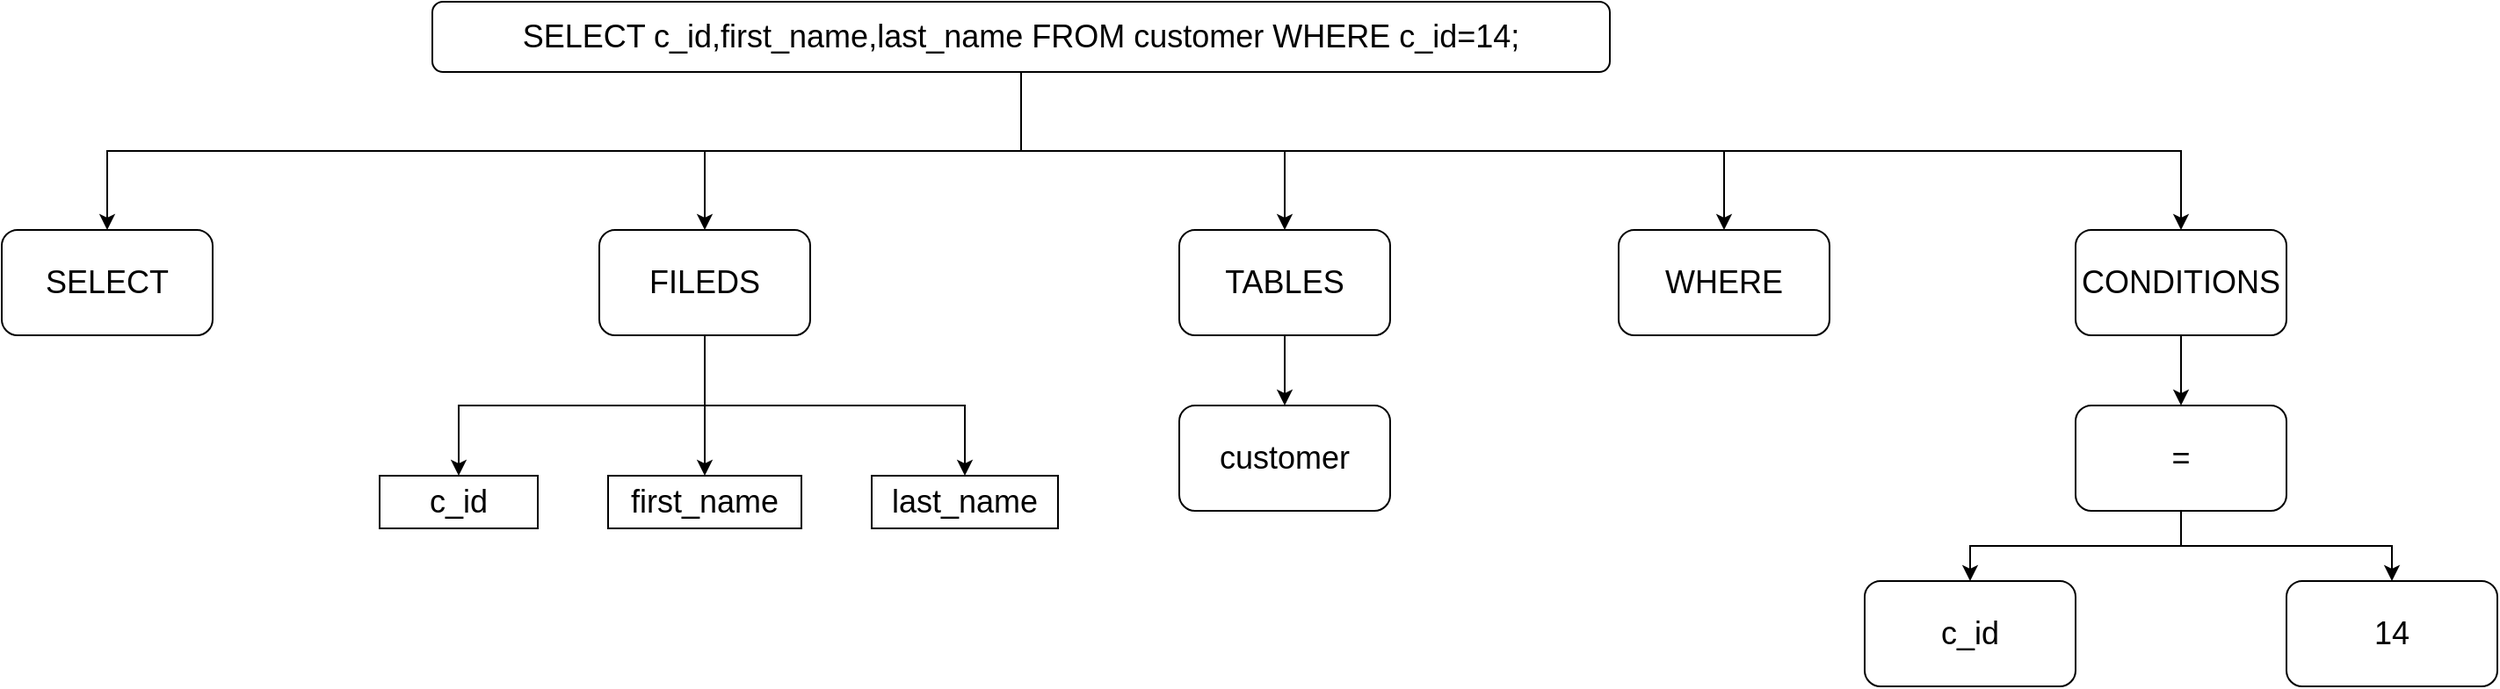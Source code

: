 <mxfile version="20.3.7" type="github">
  <diagram id="C5RBs43oDa-KdzZeNtuy" name="Page-1">
    <mxGraphModel dx="2500" dy="945" grid="1" gridSize="10" guides="1" tooltips="1" connect="1" arrows="1" fold="1" page="1" pageScale="1" pageWidth="827" pageHeight="1169" math="0" shadow="0">
      <root>
        <mxCell id="WIyWlLk6GJQsqaUBKTNV-0" />
        <mxCell id="WIyWlLk6GJQsqaUBKTNV-1" parent="WIyWlLk6GJQsqaUBKTNV-0" />
        <mxCell id="3yZ3-9LjBpI8zoQUl_OY-42" style="edgeStyle=orthogonalEdgeStyle;rounded=0;orthogonalLoop=1;jettySize=auto;html=1;exitX=0.5;exitY=1;exitDx=0;exitDy=0;fontSize=18;" edge="1" parent="WIyWlLk6GJQsqaUBKTNV-1" source="3yZ3-9LjBpI8zoQUl_OY-35" target="3yZ3-9LjBpI8zoQUl_OY-38">
          <mxGeometry relative="1" as="geometry" />
        </mxCell>
        <mxCell id="3yZ3-9LjBpI8zoQUl_OY-43" style="edgeStyle=orthogonalEdgeStyle;rounded=0;orthogonalLoop=1;jettySize=auto;html=1;exitX=0.5;exitY=1;exitDx=0;exitDy=0;fontSize=18;" edge="1" parent="WIyWlLk6GJQsqaUBKTNV-1" source="3yZ3-9LjBpI8zoQUl_OY-35" target="3yZ3-9LjBpI8zoQUl_OY-39">
          <mxGeometry relative="1" as="geometry" />
        </mxCell>
        <mxCell id="3yZ3-9LjBpI8zoQUl_OY-44" style="edgeStyle=orthogonalEdgeStyle;rounded=0;orthogonalLoop=1;jettySize=auto;html=1;exitX=0.5;exitY=1;exitDx=0;exitDy=0;fontSize=18;" edge="1" parent="WIyWlLk6GJQsqaUBKTNV-1" source="3yZ3-9LjBpI8zoQUl_OY-35" target="3yZ3-9LjBpI8zoQUl_OY-40">
          <mxGeometry relative="1" as="geometry" />
        </mxCell>
        <mxCell id="3yZ3-9LjBpI8zoQUl_OY-45" style="edgeStyle=orthogonalEdgeStyle;rounded=0;orthogonalLoop=1;jettySize=auto;html=1;exitX=0.5;exitY=1;exitDx=0;exitDy=0;fontSize=18;" edge="1" parent="WIyWlLk6GJQsqaUBKTNV-1" source="3yZ3-9LjBpI8zoQUl_OY-35" target="3yZ3-9LjBpI8zoQUl_OY-41">
          <mxGeometry relative="1" as="geometry" />
        </mxCell>
        <mxCell id="3yZ3-9LjBpI8zoQUl_OY-46" style="edgeStyle=orthogonalEdgeStyle;rounded=0;orthogonalLoop=1;jettySize=auto;html=1;exitX=0.5;exitY=1;exitDx=0;exitDy=0;fontSize=18;" edge="1" parent="WIyWlLk6GJQsqaUBKTNV-1" source="3yZ3-9LjBpI8zoQUl_OY-35" target="3yZ3-9LjBpI8zoQUl_OY-36">
          <mxGeometry relative="1" as="geometry" />
        </mxCell>
        <mxCell id="3yZ3-9LjBpI8zoQUl_OY-35" value="SELECT c_id,first_name,last_name&amp;nbsp;FROM customer WHERE c_id=14;" style="rounded=1;whiteSpace=wrap;html=1;fontSize=18;" vertex="1" parent="WIyWlLk6GJQsqaUBKTNV-1">
          <mxGeometry x="95" y="120" width="670" height="40" as="geometry" />
        </mxCell>
        <mxCell id="3yZ3-9LjBpI8zoQUl_OY-36" value="SELECT" style="whiteSpace=wrap;html=1;fontSize=18;rounded=1;" vertex="1" parent="WIyWlLk6GJQsqaUBKTNV-1">
          <mxGeometry x="-150" y="250" width="120" height="60" as="geometry" />
        </mxCell>
        <mxCell id="3yZ3-9LjBpI8zoQUl_OY-52" style="edgeStyle=orthogonalEdgeStyle;rounded=0;orthogonalLoop=1;jettySize=auto;html=1;exitX=0.5;exitY=1;exitDx=0;exitDy=0;fontSize=18;" edge="1" parent="WIyWlLk6GJQsqaUBKTNV-1" source="3yZ3-9LjBpI8zoQUl_OY-38" target="3yZ3-9LjBpI8zoQUl_OY-49">
          <mxGeometry relative="1" as="geometry" />
        </mxCell>
        <mxCell id="3yZ3-9LjBpI8zoQUl_OY-53" style="edgeStyle=orthogonalEdgeStyle;rounded=0;orthogonalLoop=1;jettySize=auto;html=1;exitX=0.5;exitY=1;exitDx=0;exitDy=0;fontSize=18;" edge="1" parent="WIyWlLk6GJQsqaUBKTNV-1" source="3yZ3-9LjBpI8zoQUl_OY-38" target="3yZ3-9LjBpI8zoQUl_OY-50">
          <mxGeometry relative="1" as="geometry" />
        </mxCell>
        <mxCell id="3yZ3-9LjBpI8zoQUl_OY-54" style="edgeStyle=orthogonalEdgeStyle;rounded=0;orthogonalLoop=1;jettySize=auto;html=1;exitX=0.5;exitY=1;exitDx=0;exitDy=0;entryX=0.5;entryY=0;entryDx=0;entryDy=0;fontSize=18;" edge="1" parent="WIyWlLk6GJQsqaUBKTNV-1" source="3yZ3-9LjBpI8zoQUl_OY-38" target="3yZ3-9LjBpI8zoQUl_OY-48">
          <mxGeometry relative="1" as="geometry" />
        </mxCell>
        <mxCell id="3yZ3-9LjBpI8zoQUl_OY-38" value="FILEDS" style="whiteSpace=wrap;html=1;fontSize=18;rounded=1;" vertex="1" parent="WIyWlLk6GJQsqaUBKTNV-1">
          <mxGeometry x="190" y="250" width="120" height="60" as="geometry" />
        </mxCell>
        <mxCell id="3yZ3-9LjBpI8zoQUl_OY-56" value="" style="edgeStyle=orthogonalEdgeStyle;rounded=0;orthogonalLoop=1;jettySize=auto;html=1;fontSize=18;" edge="1" parent="WIyWlLk6GJQsqaUBKTNV-1" source="3yZ3-9LjBpI8zoQUl_OY-39" target="3yZ3-9LjBpI8zoQUl_OY-55">
          <mxGeometry relative="1" as="geometry" />
        </mxCell>
        <mxCell id="3yZ3-9LjBpI8zoQUl_OY-39" value="TABLES" style="whiteSpace=wrap;html=1;fontSize=18;rounded=1;" vertex="1" parent="WIyWlLk6GJQsqaUBKTNV-1">
          <mxGeometry x="520" y="250" width="120" height="60" as="geometry" />
        </mxCell>
        <mxCell id="3yZ3-9LjBpI8zoQUl_OY-40" value="WHERE" style="whiteSpace=wrap;html=1;fontSize=18;rounded=1;" vertex="1" parent="WIyWlLk6GJQsqaUBKTNV-1">
          <mxGeometry x="770" y="250" width="120" height="60" as="geometry" />
        </mxCell>
        <mxCell id="3yZ3-9LjBpI8zoQUl_OY-58" value="" style="edgeStyle=orthogonalEdgeStyle;rounded=0;orthogonalLoop=1;jettySize=auto;html=1;fontSize=18;" edge="1" parent="WIyWlLk6GJQsqaUBKTNV-1" source="3yZ3-9LjBpI8zoQUl_OY-41" target="3yZ3-9LjBpI8zoQUl_OY-57">
          <mxGeometry relative="1" as="geometry" />
        </mxCell>
        <mxCell id="3yZ3-9LjBpI8zoQUl_OY-41" value="CONDITIONS" style="whiteSpace=wrap;html=1;fontSize=18;rounded=1;" vertex="1" parent="WIyWlLk6GJQsqaUBKTNV-1">
          <mxGeometry x="1030" y="250" width="120" height="60" as="geometry" />
        </mxCell>
        <mxCell id="3yZ3-9LjBpI8zoQUl_OY-48" value="c_id" style="rounded=0;whiteSpace=wrap;html=1;fontSize=18;" vertex="1" parent="WIyWlLk6GJQsqaUBKTNV-1">
          <mxGeometry x="65" y="390" width="90" height="30" as="geometry" />
        </mxCell>
        <mxCell id="3yZ3-9LjBpI8zoQUl_OY-49" value="first_name" style="rounded=0;whiteSpace=wrap;html=1;fontSize=18;" vertex="1" parent="WIyWlLk6GJQsqaUBKTNV-1">
          <mxGeometry x="195" y="390" width="110" height="30" as="geometry" />
        </mxCell>
        <mxCell id="3yZ3-9LjBpI8zoQUl_OY-50" value="last_name" style="rounded=0;whiteSpace=wrap;html=1;fontSize=18;" vertex="1" parent="WIyWlLk6GJQsqaUBKTNV-1">
          <mxGeometry x="345" y="390" width="106" height="30" as="geometry" />
        </mxCell>
        <mxCell id="3yZ3-9LjBpI8zoQUl_OY-55" value="customer" style="whiteSpace=wrap;html=1;fontSize=18;rounded=1;" vertex="1" parent="WIyWlLk6GJQsqaUBKTNV-1">
          <mxGeometry x="520" y="350" width="120" height="60" as="geometry" />
        </mxCell>
        <mxCell id="3yZ3-9LjBpI8zoQUl_OY-63" style="edgeStyle=orthogonalEdgeStyle;rounded=0;orthogonalLoop=1;jettySize=auto;html=1;exitX=0.5;exitY=1;exitDx=0;exitDy=0;fontSize=18;" edge="1" parent="WIyWlLk6GJQsqaUBKTNV-1" source="3yZ3-9LjBpI8zoQUl_OY-57" target="3yZ3-9LjBpI8zoQUl_OY-59">
          <mxGeometry relative="1" as="geometry" />
        </mxCell>
        <mxCell id="3yZ3-9LjBpI8zoQUl_OY-64" style="edgeStyle=orthogonalEdgeStyle;rounded=0;orthogonalLoop=1;jettySize=auto;html=1;exitX=0.5;exitY=1;exitDx=0;exitDy=0;entryX=0.5;entryY=0;entryDx=0;entryDy=0;fontSize=18;" edge="1" parent="WIyWlLk6GJQsqaUBKTNV-1" source="3yZ3-9LjBpI8zoQUl_OY-57" target="3yZ3-9LjBpI8zoQUl_OY-61">
          <mxGeometry relative="1" as="geometry" />
        </mxCell>
        <mxCell id="3yZ3-9LjBpI8zoQUl_OY-57" value="=" style="whiteSpace=wrap;html=1;fontSize=18;rounded=1;" vertex="1" parent="WIyWlLk6GJQsqaUBKTNV-1">
          <mxGeometry x="1030" y="350" width="120" height="60" as="geometry" />
        </mxCell>
        <mxCell id="3yZ3-9LjBpI8zoQUl_OY-59" value="c_id" style="rounded=1;whiteSpace=wrap;html=1;fontSize=18;" vertex="1" parent="WIyWlLk6GJQsqaUBKTNV-1">
          <mxGeometry x="910" y="450" width="120" height="60" as="geometry" />
        </mxCell>
        <mxCell id="3yZ3-9LjBpI8zoQUl_OY-61" value="14" style="rounded=1;whiteSpace=wrap;html=1;fontSize=18;" vertex="1" parent="WIyWlLk6GJQsqaUBKTNV-1">
          <mxGeometry x="1150" y="450" width="120" height="60" as="geometry" />
        </mxCell>
      </root>
    </mxGraphModel>
  </diagram>
</mxfile>
